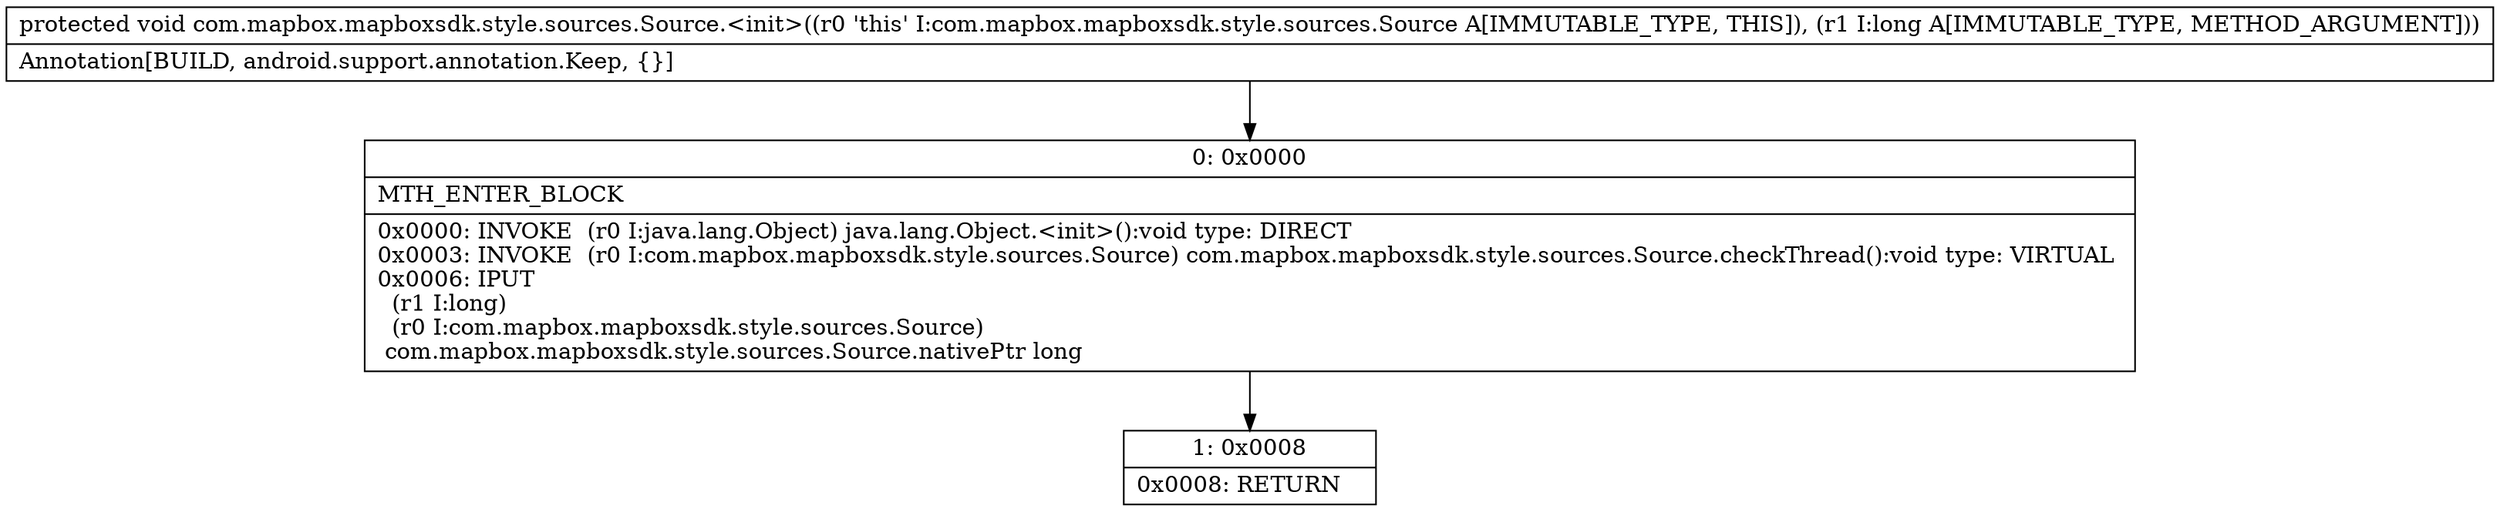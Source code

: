 digraph "CFG forcom.mapbox.mapboxsdk.style.sources.Source.\<init\>(J)V" {
Node_0 [shape=record,label="{0\:\ 0x0000|MTH_ENTER_BLOCK\l|0x0000: INVOKE  (r0 I:java.lang.Object) java.lang.Object.\<init\>():void type: DIRECT \l0x0003: INVOKE  (r0 I:com.mapbox.mapboxsdk.style.sources.Source) com.mapbox.mapboxsdk.style.sources.Source.checkThread():void type: VIRTUAL \l0x0006: IPUT  \l  (r1 I:long)\l  (r0 I:com.mapbox.mapboxsdk.style.sources.Source)\l com.mapbox.mapboxsdk.style.sources.Source.nativePtr long \l}"];
Node_1 [shape=record,label="{1\:\ 0x0008|0x0008: RETURN   \l}"];
MethodNode[shape=record,label="{protected void com.mapbox.mapboxsdk.style.sources.Source.\<init\>((r0 'this' I:com.mapbox.mapboxsdk.style.sources.Source A[IMMUTABLE_TYPE, THIS]), (r1 I:long A[IMMUTABLE_TYPE, METHOD_ARGUMENT]))  | Annotation[BUILD, android.support.annotation.Keep, \{\}]\l}"];
MethodNode -> Node_0;
Node_0 -> Node_1;
}

